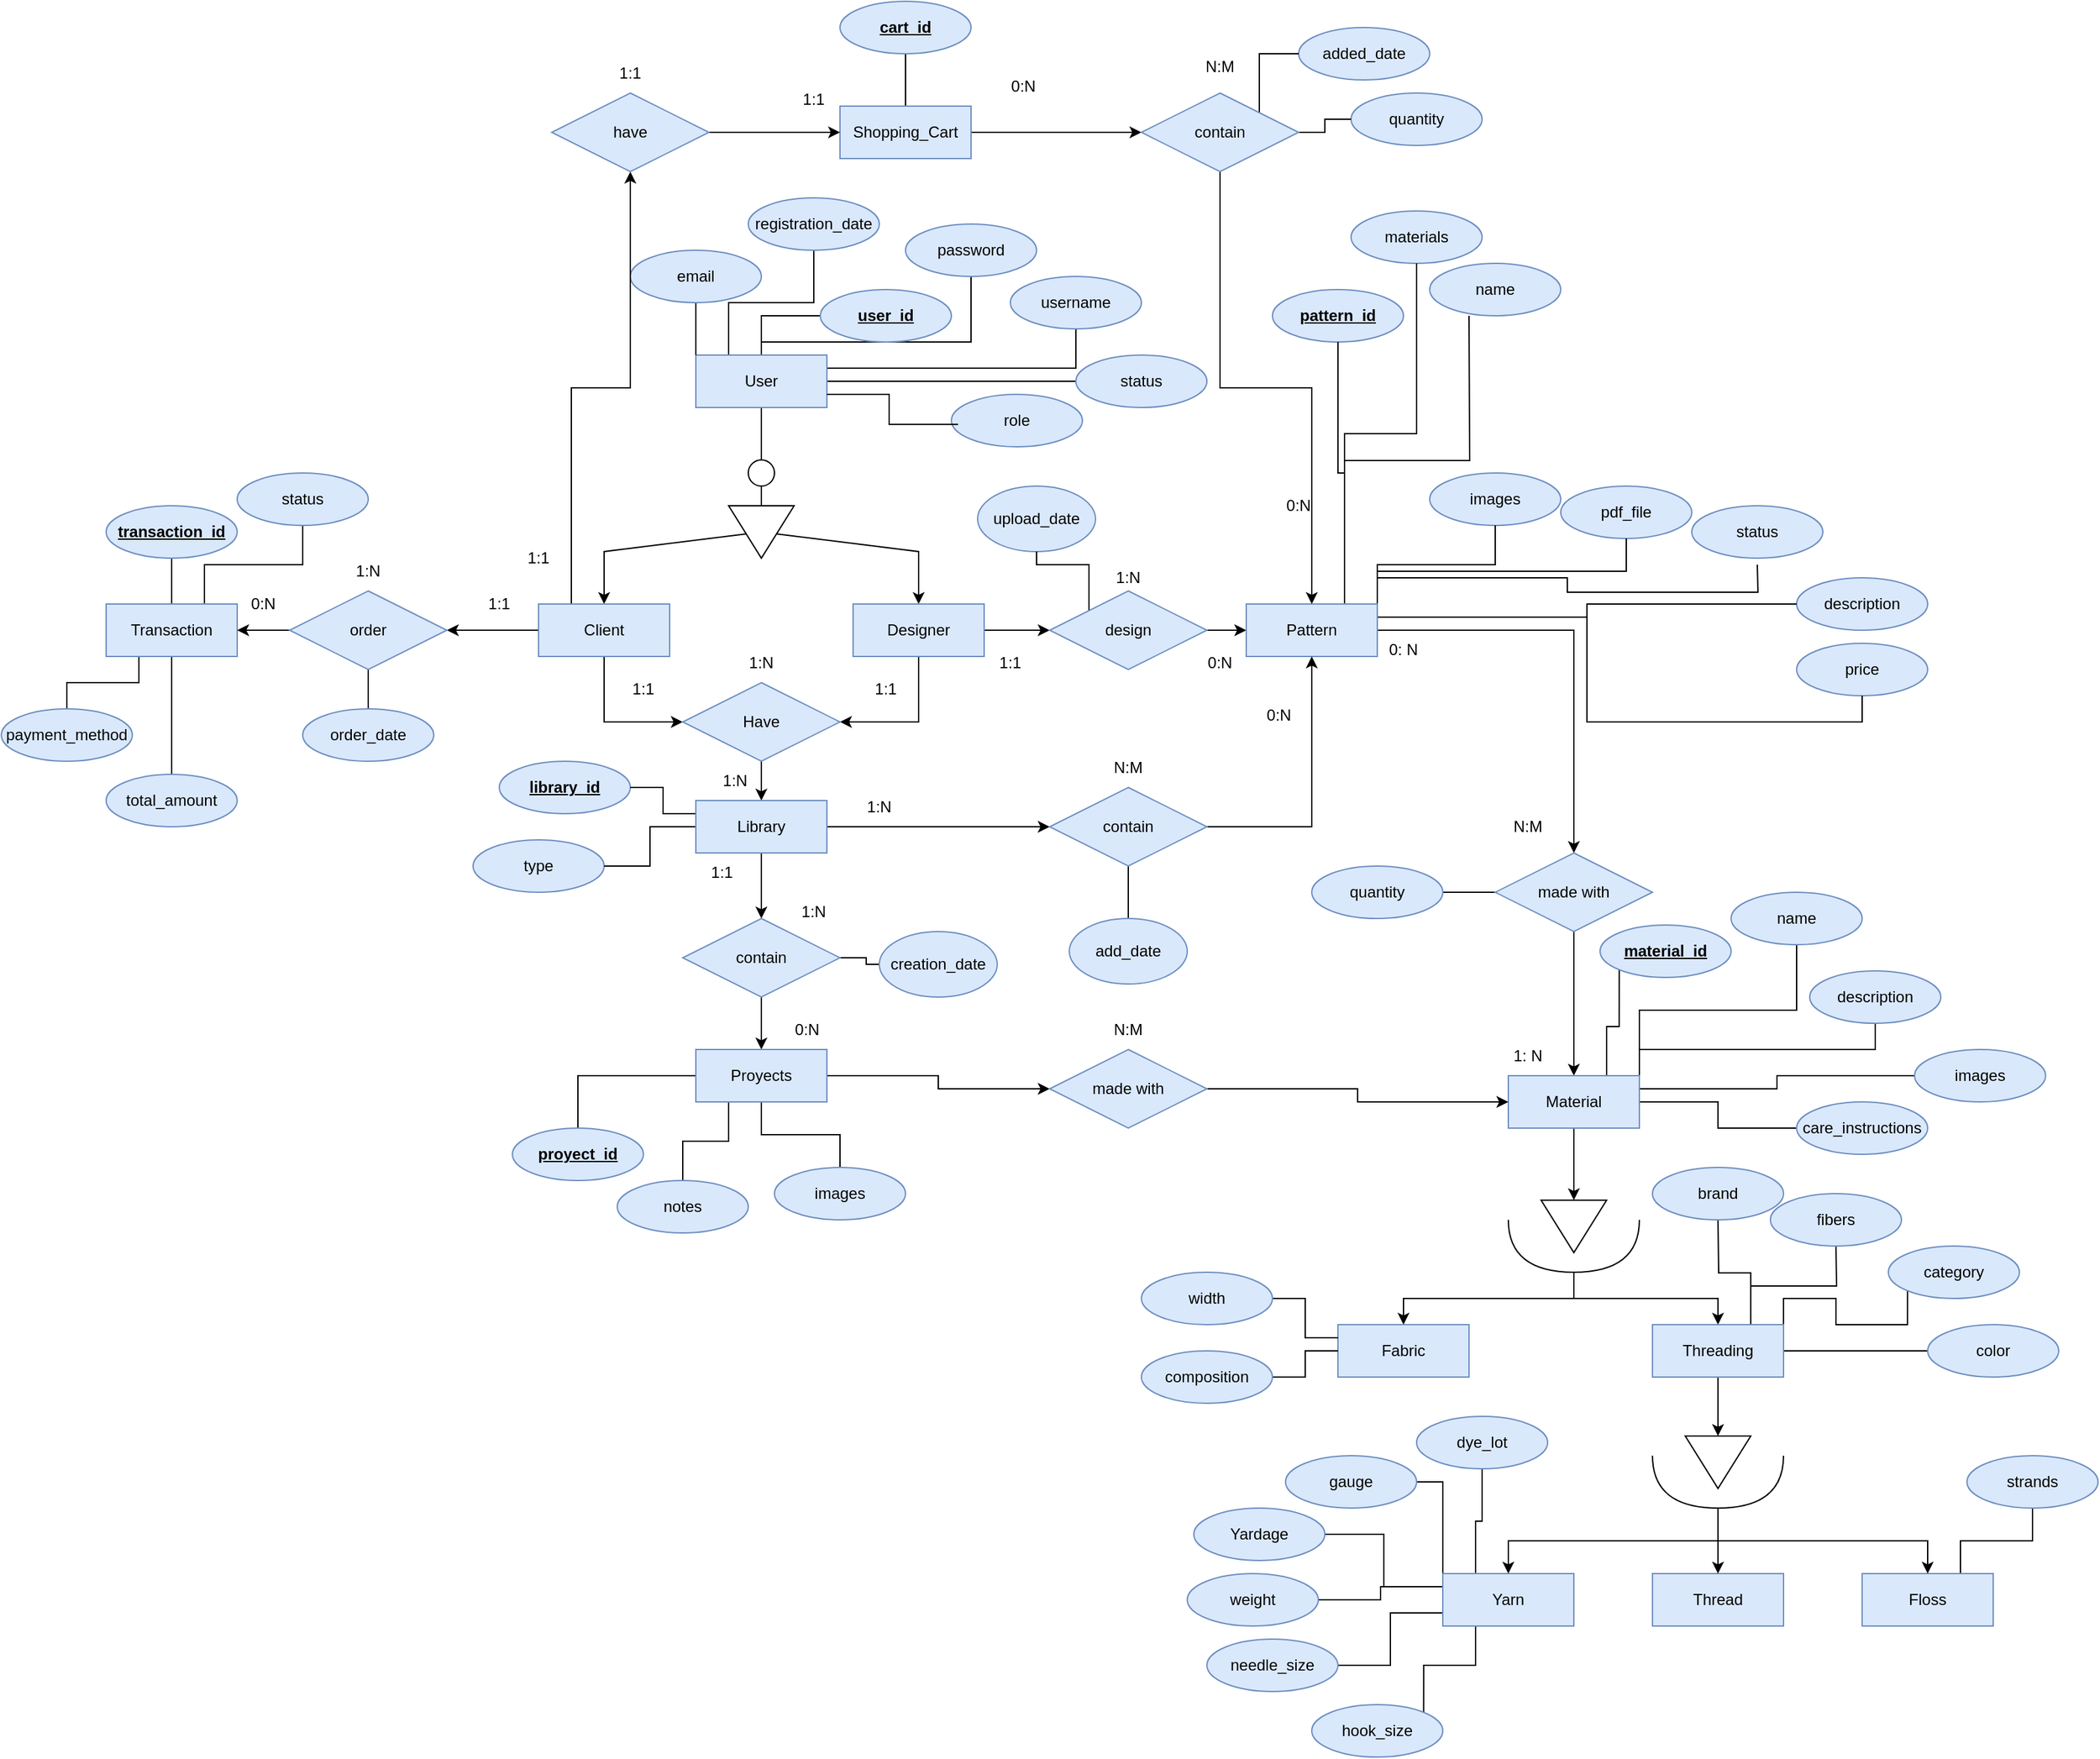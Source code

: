 <mxfile version="24.7.17">
  <diagram name="Page-1" id="HmlozY09UCpmN13KRDIS">
    <mxGraphModel dx="2208" dy="762" grid="1" gridSize="10" guides="1" tooltips="1" connect="1" arrows="1" fold="1" page="1" pageScale="1" pageWidth="850" pageHeight="1100" math="0" shadow="0">
      <root>
        <mxCell id="0" />
        <mxCell id="1" parent="0" />
        <mxCell id="2ZaDZYwQvwbcYQ4eUuJH-8" value="" style="edgeStyle=orthogonalEdgeStyle;rounded=0;orthogonalLoop=1;jettySize=auto;html=1;endArrow=none;endFill=0;exitX=0.5;exitY=1;exitDx=0;exitDy=0;" parent="1" source="2ZaDZYwQvwbcYQ4eUuJH-26" edge="1">
          <mxGeometry relative="1" as="geometry">
            <mxPoint x="280" y="380" as="sourcePoint" />
            <mxPoint x="280" y="425" as="targetPoint" />
          </mxGeometry>
        </mxCell>
        <mxCell id="2ZaDZYwQvwbcYQ4eUuJH-10" value="" style="edgeStyle=orthogonalEdgeStyle;rounded=0;orthogonalLoop=1;jettySize=auto;html=1;" parent="1" source="2ZaDZYwQvwbcYQ4eUuJH-4" edge="1">
          <mxGeometry relative="1" as="geometry">
            <mxPoint x="160" y="500" as="targetPoint" />
            <Array as="points">
              <mxPoint x="160" y="460" />
            </Array>
          </mxGeometry>
        </mxCell>
        <mxCell id="2ZaDZYwQvwbcYQ4eUuJH-11" value="" style="edgeStyle=orthogonalEdgeStyle;rounded=0;orthogonalLoop=1;jettySize=auto;html=1;" parent="1" source="2ZaDZYwQvwbcYQ4eUuJH-4" edge="1">
          <mxGeometry relative="1" as="geometry">
            <mxPoint x="400" y="500" as="targetPoint" />
            <Array as="points">
              <mxPoint x="400" y="460" />
            </Array>
          </mxGeometry>
        </mxCell>
        <mxCell id="2ZaDZYwQvwbcYQ4eUuJH-4" value="" style="triangle;whiteSpace=wrap;html=1;rotation=90;" parent="1" vertex="1">
          <mxGeometry x="260" y="420" width="40" height="50" as="geometry" />
        </mxCell>
        <mxCell id="2ZaDZYwQvwbcYQ4eUuJH-5" value="" style="ellipse;whiteSpace=wrap;html=1;aspect=fixed;" parent="1" vertex="1">
          <mxGeometry x="270" y="390" width="20" height="20" as="geometry" />
        </mxCell>
        <mxCell id="2ZaDZYwQvwbcYQ4eUuJH-21" value="upload_date" style="ellipse;whiteSpace=wrap;html=1;fillColor=#dae8fc;strokeColor=#6c8ebf;" parent="1" vertex="1">
          <mxGeometry x="445" y="410" width="90" height="50" as="geometry" />
        </mxCell>
        <mxCell id="2ZaDZYwQvwbcYQ4eUuJH-156" style="edgeStyle=orthogonalEdgeStyle;rounded=0;orthogonalLoop=1;jettySize=auto;html=1;exitX=0.25;exitY=0;exitDx=0;exitDy=0;entryX=0.5;entryY=1;entryDx=0;entryDy=0;endArrow=none;endFill=0;" parent="1" source="2ZaDZYwQvwbcYQ4eUuJH-26" target="2ZaDZYwQvwbcYQ4eUuJH-32" edge="1">
          <mxGeometry relative="1" as="geometry" />
        </mxCell>
        <mxCell id="2ZaDZYwQvwbcYQ4eUuJH-157" style="edgeStyle=orthogonalEdgeStyle;rounded=0;orthogonalLoop=1;jettySize=auto;html=1;exitX=0.5;exitY=0;exitDx=0;exitDy=0;entryX=0;entryY=0.5;entryDx=0;entryDy=0;endArrow=none;endFill=0;" parent="1" source="2ZaDZYwQvwbcYQ4eUuJH-26" target="2ZaDZYwQvwbcYQ4eUuJH-28" edge="1">
          <mxGeometry relative="1" as="geometry" />
        </mxCell>
        <mxCell id="2ZaDZYwQvwbcYQ4eUuJH-159" style="edgeStyle=orthogonalEdgeStyle;rounded=0;orthogonalLoop=1;jettySize=auto;html=1;exitX=0.5;exitY=0;exitDx=0;exitDy=0;endArrow=none;endFill=0;" parent="1" source="2ZaDZYwQvwbcYQ4eUuJH-26" target="2ZaDZYwQvwbcYQ4eUuJH-29" edge="1">
          <mxGeometry relative="1" as="geometry">
            <Array as="points">
              <mxPoint x="280" y="300" />
              <mxPoint x="440" y="300" />
            </Array>
          </mxGeometry>
        </mxCell>
        <mxCell id="2ZaDZYwQvwbcYQ4eUuJH-161" style="edgeStyle=orthogonalEdgeStyle;rounded=0;orthogonalLoop=1;jettySize=auto;html=1;exitX=1;exitY=0.25;exitDx=0;exitDy=0;endArrow=none;endFill=0;" parent="1" source="2ZaDZYwQvwbcYQ4eUuJH-26" target="2ZaDZYwQvwbcYQ4eUuJH-30" edge="1">
          <mxGeometry relative="1" as="geometry" />
        </mxCell>
        <mxCell id="2ZaDZYwQvwbcYQ4eUuJH-162" style="edgeStyle=orthogonalEdgeStyle;rounded=0;orthogonalLoop=1;jettySize=auto;html=1;exitX=1;exitY=0.5;exitDx=0;exitDy=0;entryX=0;entryY=0.5;entryDx=0;entryDy=0;endArrow=none;endFill=0;" parent="1" source="2ZaDZYwQvwbcYQ4eUuJH-26" target="2ZaDZYwQvwbcYQ4eUuJH-31" edge="1">
          <mxGeometry relative="1" as="geometry" />
        </mxCell>
        <mxCell id="2ZaDZYwQvwbcYQ4eUuJH-26" value="User" style="whiteSpace=wrap;html=1;align=center;fillColor=#dae8fc;strokeColor=#6c8ebf;" parent="1" vertex="1">
          <mxGeometry x="230" y="310" width="100" height="40" as="geometry" />
        </mxCell>
        <mxCell id="2ZaDZYwQvwbcYQ4eUuJH-155" style="edgeStyle=orthogonalEdgeStyle;rounded=0;orthogonalLoop=1;jettySize=auto;html=1;exitX=0.5;exitY=1;exitDx=0;exitDy=0;entryX=0;entryY=0;entryDx=0;entryDy=0;endArrow=none;endFill=0;" parent="1" source="2ZaDZYwQvwbcYQ4eUuJH-27" target="2ZaDZYwQvwbcYQ4eUuJH-26" edge="1">
          <mxGeometry relative="1" as="geometry" />
        </mxCell>
        <mxCell id="2ZaDZYwQvwbcYQ4eUuJH-27" value="&lt;div&gt;email&lt;/div&gt;" style="ellipse;whiteSpace=wrap;html=1;align=center;fillColor=#dae8fc;strokeColor=#6c8ebf;" parent="1" vertex="1">
          <mxGeometry x="180" y="230" width="100" height="40" as="geometry" />
        </mxCell>
        <mxCell id="2ZaDZYwQvwbcYQ4eUuJH-28" value="&lt;b&gt;&lt;u&gt;user_id&lt;/u&gt;&lt;/b&gt;" style="ellipse;whiteSpace=wrap;html=1;align=center;fillColor=#dae8fc;strokeColor=#6c8ebf;" parent="1" vertex="1">
          <mxGeometry x="325" y="260" width="100" height="40" as="geometry" />
        </mxCell>
        <mxCell id="2ZaDZYwQvwbcYQ4eUuJH-29" value="password" style="ellipse;whiteSpace=wrap;html=1;align=center;fillColor=#dae8fc;strokeColor=#6c8ebf;" parent="1" vertex="1">
          <mxGeometry x="390" y="210" width="100" height="40" as="geometry" />
        </mxCell>
        <mxCell id="2ZaDZYwQvwbcYQ4eUuJH-30" value="&lt;div&gt;username&lt;/div&gt;" style="ellipse;whiteSpace=wrap;html=1;align=center;fillColor=#dae8fc;strokeColor=#6c8ebf;" parent="1" vertex="1">
          <mxGeometry x="470" y="250" width="100" height="40" as="geometry" />
        </mxCell>
        <mxCell id="2ZaDZYwQvwbcYQ4eUuJH-31" value="&lt;div&gt;status&lt;/div&gt;" style="ellipse;whiteSpace=wrap;html=1;align=center;fillColor=#dae8fc;strokeColor=#6c8ebf;" parent="1" vertex="1">
          <mxGeometry x="520" y="310" width="100" height="40" as="geometry" />
        </mxCell>
        <mxCell id="2ZaDZYwQvwbcYQ4eUuJH-32" value="&lt;div&gt;registration_date&lt;/div&gt;" style="ellipse;whiteSpace=wrap;html=1;align=center;fillColor=#dae8fc;strokeColor=#6c8ebf;" parent="1" vertex="1">
          <mxGeometry x="270" y="190" width="100" height="40" as="geometry" />
        </mxCell>
        <mxCell id="2ZaDZYwQvwbcYQ4eUuJH-60" style="edgeStyle=orthogonalEdgeStyle;rounded=0;orthogonalLoop=1;jettySize=auto;html=1;entryX=0;entryY=0.5;entryDx=0;entryDy=0;" parent="1" source="2ZaDZYwQvwbcYQ4eUuJH-33" target="2ZaDZYwQvwbcYQ4eUuJH-51" edge="1">
          <mxGeometry relative="1" as="geometry">
            <Array as="points">
              <mxPoint x="160" y="590" />
            </Array>
          </mxGeometry>
        </mxCell>
        <mxCell id="2ZaDZYwQvwbcYQ4eUuJH-128" style="edgeStyle=orthogonalEdgeStyle;rounded=0;orthogonalLoop=1;jettySize=auto;html=1;exitX=0.25;exitY=0;exitDx=0;exitDy=0;entryX=0.5;entryY=1;entryDx=0;entryDy=0;" parent="1" source="2ZaDZYwQvwbcYQ4eUuJH-33" target="2ZaDZYwQvwbcYQ4eUuJH-124" edge="1">
          <mxGeometry relative="1" as="geometry" />
        </mxCell>
        <mxCell id="2ZaDZYwQvwbcYQ4eUuJH-168" style="edgeStyle=orthogonalEdgeStyle;rounded=0;orthogonalLoop=1;jettySize=auto;html=1;exitX=0;exitY=0.5;exitDx=0;exitDy=0;" parent="1" source="2ZaDZYwQvwbcYQ4eUuJH-33" target="2ZaDZYwQvwbcYQ4eUuJH-167" edge="1">
          <mxGeometry relative="1" as="geometry" />
        </mxCell>
        <mxCell id="2ZaDZYwQvwbcYQ4eUuJH-33" value="&lt;div&gt;Client&lt;/div&gt;" style="whiteSpace=wrap;html=1;align=center;fillColor=#dae8fc;strokeColor=#6c8ebf;" parent="1" vertex="1">
          <mxGeometry x="110" y="500" width="100" height="40" as="geometry" />
        </mxCell>
        <mxCell id="2ZaDZYwQvwbcYQ4eUuJH-61" style="edgeStyle=orthogonalEdgeStyle;rounded=0;orthogonalLoop=1;jettySize=auto;html=1;entryX=1;entryY=0.5;entryDx=0;entryDy=0;" parent="1" source="2ZaDZYwQvwbcYQ4eUuJH-34" target="2ZaDZYwQvwbcYQ4eUuJH-51" edge="1">
          <mxGeometry relative="1" as="geometry">
            <Array as="points">
              <mxPoint x="400" y="590" />
            </Array>
          </mxGeometry>
        </mxCell>
        <mxCell id="2ZaDZYwQvwbcYQ4eUuJH-62" style="edgeStyle=orthogonalEdgeStyle;rounded=0;orthogonalLoop=1;jettySize=auto;html=1;exitX=1;exitY=0.5;exitDx=0;exitDy=0;" parent="1" source="2ZaDZYwQvwbcYQ4eUuJH-34" target="2ZaDZYwQvwbcYQ4eUuJH-35" edge="1">
          <mxGeometry relative="1" as="geometry" />
        </mxCell>
        <mxCell id="2ZaDZYwQvwbcYQ4eUuJH-34" value="&lt;div&gt;Designer&lt;/div&gt;" style="whiteSpace=wrap;html=1;align=center;fillColor=#dae8fc;strokeColor=#6c8ebf;" parent="1" vertex="1">
          <mxGeometry x="350" y="500" width="100" height="40" as="geometry" />
        </mxCell>
        <mxCell id="2ZaDZYwQvwbcYQ4eUuJH-63" style="edgeStyle=orthogonalEdgeStyle;rounded=0;orthogonalLoop=1;jettySize=auto;html=1;exitX=1;exitY=0.5;exitDx=0;exitDy=0;" parent="1" source="2ZaDZYwQvwbcYQ4eUuJH-35" target="2ZaDZYwQvwbcYQ4eUuJH-55" edge="1">
          <mxGeometry relative="1" as="geometry" />
        </mxCell>
        <mxCell id="2ZaDZYwQvwbcYQ4eUuJH-164" style="edgeStyle=orthogonalEdgeStyle;rounded=0;orthogonalLoop=1;jettySize=auto;html=1;exitX=0;exitY=0;exitDx=0;exitDy=0;endArrow=none;endFill=0;" parent="1" source="2ZaDZYwQvwbcYQ4eUuJH-35" target="2ZaDZYwQvwbcYQ4eUuJH-21" edge="1">
          <mxGeometry relative="1" as="geometry" />
        </mxCell>
        <mxCell id="2ZaDZYwQvwbcYQ4eUuJH-35" value="design" style="shape=rhombus;perimeter=rhombusPerimeter;whiteSpace=wrap;html=1;align=center;fillColor=#dae8fc;strokeColor=#6c8ebf;" parent="1" vertex="1">
          <mxGeometry x="500" y="490" width="120" height="60" as="geometry" />
        </mxCell>
        <mxCell id="2ZaDZYwQvwbcYQ4eUuJH-37" value="&lt;u&gt;&lt;b&gt;pattern_id&lt;/b&gt;&lt;/u&gt;" style="ellipse;whiteSpace=wrap;html=1;align=center;fillColor=#dae8fc;strokeColor=#6c8ebf;" parent="1" vertex="1">
          <mxGeometry x="670" y="260" width="100" height="40" as="geometry" />
        </mxCell>
        <mxCell id="2ZaDZYwQvwbcYQ4eUuJH-39" style="edgeStyle=orthogonalEdgeStyle;rounded=0;orthogonalLoop=1;jettySize=auto;html=1;exitX=0.5;exitY=1;exitDx=0;exitDy=0;" parent="1" source="2ZaDZYwQvwbcYQ4eUuJH-37" target="2ZaDZYwQvwbcYQ4eUuJH-37" edge="1">
          <mxGeometry relative="1" as="geometry" />
        </mxCell>
        <mxCell id="2ZaDZYwQvwbcYQ4eUuJH-40" value="name" style="ellipse;whiteSpace=wrap;html=1;align=center;fillColor=#dae8fc;strokeColor=#6c8ebf;" parent="1" vertex="1">
          <mxGeometry x="790" y="240" width="100" height="40" as="geometry" />
        </mxCell>
        <mxCell id="2ZaDZYwQvwbcYQ4eUuJH-41" value="&lt;div&gt;description&lt;/div&gt;" style="ellipse;whiteSpace=wrap;html=1;align=center;fillColor=#dae8fc;strokeColor=#6c8ebf;" parent="1" vertex="1">
          <mxGeometry x="1070" y="480" width="100" height="40" as="geometry" />
        </mxCell>
        <mxCell id="2ZaDZYwQvwbcYQ4eUuJH-42" value="price" style="ellipse;whiteSpace=wrap;html=1;align=center;fillColor=#dae8fc;strokeColor=#6c8ebf;" parent="1" vertex="1">
          <mxGeometry x="1070" y="530" width="100" height="40" as="geometry" />
        </mxCell>
        <mxCell id="2ZaDZYwQvwbcYQ4eUuJH-43" value="materials" style="ellipse;whiteSpace=wrap;html=1;align=center;fillColor=#dae8fc;strokeColor=#6c8ebf;" parent="1" vertex="1">
          <mxGeometry x="730" y="200" width="100" height="40" as="geometry" />
        </mxCell>
        <mxCell id="2ZaDZYwQvwbcYQ4eUuJH-44" value="images" style="ellipse;whiteSpace=wrap;html=1;align=center;fillColor=#dae8fc;strokeColor=#6c8ebf;" parent="1" vertex="1">
          <mxGeometry x="790" y="400" width="100" height="40" as="geometry" />
        </mxCell>
        <mxCell id="2ZaDZYwQvwbcYQ4eUuJH-45" value="pdf_file" style="ellipse;whiteSpace=wrap;html=1;align=center;fillColor=#dae8fc;strokeColor=#6c8ebf;" parent="1" vertex="1">
          <mxGeometry x="890" y="410" width="100" height="40" as="geometry" />
        </mxCell>
        <mxCell id="2ZaDZYwQvwbcYQ4eUuJH-48" value="role" style="ellipse;whiteSpace=wrap;html=1;align=center;fillColor=#dae8fc;strokeColor=#6c8ebf;" parent="1" vertex="1">
          <mxGeometry x="425" y="340" width="100" height="40" as="geometry" />
        </mxCell>
        <mxCell id="2ZaDZYwQvwbcYQ4eUuJH-65" style="edgeStyle=orthogonalEdgeStyle;rounded=0;orthogonalLoop=1;jettySize=auto;html=1;exitX=0.5;exitY=1;exitDx=0;exitDy=0;" parent="1" source="2ZaDZYwQvwbcYQ4eUuJH-51" target="2ZaDZYwQvwbcYQ4eUuJH-56" edge="1">
          <mxGeometry relative="1" as="geometry" />
        </mxCell>
        <mxCell id="2ZaDZYwQvwbcYQ4eUuJH-51" value="&lt;div&gt;Have&lt;/div&gt;" style="shape=rhombus;perimeter=rhombusPerimeter;whiteSpace=wrap;html=1;align=center;fillColor=#dae8fc;strokeColor=#6c8ebf;" parent="1" vertex="1">
          <mxGeometry x="220" y="560" width="120" height="60" as="geometry" />
        </mxCell>
        <mxCell id="2ZaDZYwQvwbcYQ4eUuJH-52" value="&lt;u&gt;&lt;b&gt;library_id&lt;/b&gt;&lt;/u&gt;" style="ellipse;whiteSpace=wrap;html=1;align=center;fillColor=#dae8fc;strokeColor=#6c8ebf;" parent="1" vertex="1">
          <mxGeometry x="80" y="620" width="100" height="40" as="geometry" />
        </mxCell>
        <mxCell id="2ZaDZYwQvwbcYQ4eUuJH-53" value="&lt;div&gt;type&lt;/div&gt;" style="ellipse;whiteSpace=wrap;html=1;align=center;fillColor=#dae8fc;strokeColor=#6c8ebf;" parent="1" vertex="1">
          <mxGeometry x="60" y="680" width="100" height="40" as="geometry" />
        </mxCell>
        <mxCell id="2ZaDZYwQvwbcYQ4eUuJH-70" value="" style="edgeStyle=orthogonalEdgeStyle;rounded=0;orthogonalLoop=1;jettySize=auto;html=1;entryX=0.5;entryY=0;entryDx=0;entryDy=0;" parent="1" source="2ZaDZYwQvwbcYQ4eUuJH-55" target="2ZaDZYwQvwbcYQ4eUuJH-71" edge="1">
          <mxGeometry relative="1" as="geometry">
            <mxPoint x="840" y="520" as="targetPoint" />
            <Array as="points">
              <mxPoint x="900" y="520" />
            </Array>
          </mxGeometry>
        </mxCell>
        <mxCell id="2ZaDZYwQvwbcYQ4eUuJH-179" style="edgeStyle=orthogonalEdgeStyle;rounded=0;orthogonalLoop=1;jettySize=auto;html=1;exitX=0.75;exitY=0;exitDx=0;exitDy=0;entryX=0.5;entryY=1;entryDx=0;entryDy=0;endArrow=none;endFill=0;" parent="1" source="2ZaDZYwQvwbcYQ4eUuJH-55" target="2ZaDZYwQvwbcYQ4eUuJH-37" edge="1">
          <mxGeometry relative="1" as="geometry" />
        </mxCell>
        <mxCell id="2ZaDZYwQvwbcYQ4eUuJH-180" style="edgeStyle=orthogonalEdgeStyle;rounded=0;orthogonalLoop=1;jettySize=auto;html=1;exitX=0.75;exitY=0;exitDx=0;exitDy=0;entryX=0.5;entryY=1;entryDx=0;entryDy=0;endArrow=none;endFill=0;" parent="1" source="2ZaDZYwQvwbcYQ4eUuJH-55" target="2ZaDZYwQvwbcYQ4eUuJH-43" edge="1">
          <mxGeometry relative="1" as="geometry" />
        </mxCell>
        <mxCell id="2ZaDZYwQvwbcYQ4eUuJH-181" style="edgeStyle=orthogonalEdgeStyle;rounded=0;orthogonalLoop=1;jettySize=auto;html=1;exitX=1;exitY=0;exitDx=0;exitDy=0;endArrow=none;endFill=0;" parent="1" source="2ZaDZYwQvwbcYQ4eUuJH-55" target="2ZaDZYwQvwbcYQ4eUuJH-44" edge="1">
          <mxGeometry relative="1" as="geometry" />
        </mxCell>
        <mxCell id="2ZaDZYwQvwbcYQ4eUuJH-182" style="edgeStyle=orthogonalEdgeStyle;rounded=0;orthogonalLoop=1;jettySize=auto;html=1;exitX=1;exitY=0;exitDx=0;exitDy=0;entryX=0.5;entryY=1;entryDx=0;entryDy=0;endArrow=none;endFill=0;" parent="1" source="2ZaDZYwQvwbcYQ4eUuJH-55" target="2ZaDZYwQvwbcYQ4eUuJH-45" edge="1">
          <mxGeometry relative="1" as="geometry">
            <mxPoint x="930" y="450" as="targetPoint" />
          </mxGeometry>
        </mxCell>
        <mxCell id="2ZaDZYwQvwbcYQ4eUuJH-183" style="edgeStyle=orthogonalEdgeStyle;rounded=0;orthogonalLoop=1;jettySize=auto;html=1;exitX=1;exitY=0;exitDx=0;exitDy=0;endArrow=none;endFill=0;" parent="1" source="2ZaDZYwQvwbcYQ4eUuJH-55" edge="1">
          <mxGeometry relative="1" as="geometry">
            <mxPoint x="1040" y="470" as="targetPoint" />
          </mxGeometry>
        </mxCell>
        <mxCell id="2ZaDZYwQvwbcYQ4eUuJH-184" style="edgeStyle=orthogonalEdgeStyle;rounded=0;orthogonalLoop=1;jettySize=auto;html=1;exitX=0.75;exitY=0;exitDx=0;exitDy=0;endArrow=none;endFill=0;" parent="1" source="2ZaDZYwQvwbcYQ4eUuJH-55" edge="1">
          <mxGeometry relative="1" as="geometry">
            <mxPoint x="820" y="280" as="targetPoint" />
          </mxGeometry>
        </mxCell>
        <mxCell id="2ZaDZYwQvwbcYQ4eUuJH-185" style="edgeStyle=orthogonalEdgeStyle;rounded=0;orthogonalLoop=1;jettySize=auto;html=1;exitX=1;exitY=0.25;exitDx=0;exitDy=0;endArrow=none;endFill=0;" parent="1" source="2ZaDZYwQvwbcYQ4eUuJH-55" target="2ZaDZYwQvwbcYQ4eUuJH-41" edge="1">
          <mxGeometry relative="1" as="geometry" />
        </mxCell>
        <mxCell id="2ZaDZYwQvwbcYQ4eUuJH-186" style="edgeStyle=orthogonalEdgeStyle;rounded=0;orthogonalLoop=1;jettySize=auto;html=1;exitX=1;exitY=0.25;exitDx=0;exitDy=0;entryX=0.5;entryY=1;entryDx=0;entryDy=0;endArrow=none;endFill=0;" parent="1" source="2ZaDZYwQvwbcYQ4eUuJH-55" target="2ZaDZYwQvwbcYQ4eUuJH-42" edge="1">
          <mxGeometry relative="1" as="geometry" />
        </mxCell>
        <mxCell id="2ZaDZYwQvwbcYQ4eUuJH-55" value="Pattern" style="whiteSpace=wrap;html=1;align=center;fillColor=#dae8fc;strokeColor=#6c8ebf;" parent="1" vertex="1">
          <mxGeometry x="650" y="500" width="100" height="40" as="geometry" />
        </mxCell>
        <mxCell id="2ZaDZYwQvwbcYQ4eUuJH-66" style="edgeStyle=orthogonalEdgeStyle;rounded=0;orthogonalLoop=1;jettySize=auto;html=1;exitX=1;exitY=0.5;exitDx=0;exitDy=0;" parent="1" source="2ZaDZYwQvwbcYQ4eUuJH-56" target="2ZaDZYwQvwbcYQ4eUuJH-64" edge="1">
          <mxGeometry relative="1" as="geometry" />
        </mxCell>
        <mxCell id="2ZaDZYwQvwbcYQ4eUuJH-218" style="edgeStyle=orthogonalEdgeStyle;rounded=0;orthogonalLoop=1;jettySize=auto;html=1;exitX=0.5;exitY=1;exitDx=0;exitDy=0;entryX=0.5;entryY=0;entryDx=0;entryDy=0;" parent="1" source="2ZaDZYwQvwbcYQ4eUuJH-56" target="2ZaDZYwQvwbcYQ4eUuJH-142" edge="1">
          <mxGeometry relative="1" as="geometry" />
        </mxCell>
        <mxCell id="2ZaDZYwQvwbcYQ4eUuJH-221" style="edgeStyle=orthogonalEdgeStyle;rounded=0;orthogonalLoop=1;jettySize=auto;html=1;exitX=0;exitY=0.25;exitDx=0;exitDy=0;endArrow=none;endFill=0;" parent="1" source="2ZaDZYwQvwbcYQ4eUuJH-56" target="2ZaDZYwQvwbcYQ4eUuJH-52" edge="1">
          <mxGeometry relative="1" as="geometry" />
        </mxCell>
        <mxCell id="2ZaDZYwQvwbcYQ4eUuJH-222" style="edgeStyle=orthogonalEdgeStyle;rounded=0;orthogonalLoop=1;jettySize=auto;html=1;exitX=0;exitY=0.5;exitDx=0;exitDy=0;endArrow=none;endFill=0;" parent="1" source="2ZaDZYwQvwbcYQ4eUuJH-56" target="2ZaDZYwQvwbcYQ4eUuJH-53" edge="1">
          <mxGeometry relative="1" as="geometry" />
        </mxCell>
        <mxCell id="2ZaDZYwQvwbcYQ4eUuJH-56" value="Library" style="whiteSpace=wrap;html=1;align=center;fillColor=#dae8fc;strokeColor=#6c8ebf;" parent="1" vertex="1">
          <mxGeometry x="230" y="650" width="100" height="40" as="geometry" />
        </mxCell>
        <mxCell id="2ZaDZYwQvwbcYQ4eUuJH-67" style="edgeStyle=orthogonalEdgeStyle;rounded=0;orthogonalLoop=1;jettySize=auto;html=1;exitX=1;exitY=0.5;exitDx=0;exitDy=0;" parent="1" source="2ZaDZYwQvwbcYQ4eUuJH-64" target="2ZaDZYwQvwbcYQ4eUuJH-55" edge="1">
          <mxGeometry relative="1" as="geometry" />
        </mxCell>
        <mxCell id="2ZaDZYwQvwbcYQ4eUuJH-223" style="edgeStyle=orthogonalEdgeStyle;rounded=0;orthogonalLoop=1;jettySize=auto;html=1;exitX=0.5;exitY=1;exitDx=0;exitDy=0;endArrow=none;endFill=0;" parent="1" source="2ZaDZYwQvwbcYQ4eUuJH-64" target="2ZaDZYwQvwbcYQ4eUuJH-68" edge="1">
          <mxGeometry relative="1" as="geometry" />
        </mxCell>
        <mxCell id="2ZaDZYwQvwbcYQ4eUuJH-64" value="contain" style="shape=rhombus;perimeter=rhombusPerimeter;whiteSpace=wrap;html=1;align=center;fillColor=#dae8fc;strokeColor=#6c8ebf;" parent="1" vertex="1">
          <mxGeometry x="500" y="640" width="120" height="60" as="geometry" />
        </mxCell>
        <mxCell id="2ZaDZYwQvwbcYQ4eUuJH-68" value="add_date" style="ellipse;whiteSpace=wrap;html=1;fillColor=#dae8fc;strokeColor=#6c8ebf;" parent="1" vertex="1">
          <mxGeometry x="515" y="740" width="90" height="50" as="geometry" />
        </mxCell>
        <mxCell id="2ZaDZYwQvwbcYQ4eUuJH-178" style="edgeStyle=orthogonalEdgeStyle;rounded=0;orthogonalLoop=1;jettySize=auto;html=1;" parent="1" source="2ZaDZYwQvwbcYQ4eUuJH-71" target="2ZaDZYwQvwbcYQ4eUuJH-72" edge="1">
          <mxGeometry relative="1" as="geometry" />
        </mxCell>
        <mxCell id="2ZaDZYwQvwbcYQ4eUuJH-187" style="edgeStyle=orthogonalEdgeStyle;rounded=0;orthogonalLoop=1;jettySize=auto;html=1;exitX=0;exitY=0.5;exitDx=0;exitDy=0;endArrow=none;endFill=0;" parent="1" source="2ZaDZYwQvwbcYQ4eUuJH-71" target="2ZaDZYwQvwbcYQ4eUuJH-74" edge="1">
          <mxGeometry relative="1" as="geometry" />
        </mxCell>
        <mxCell id="2ZaDZYwQvwbcYQ4eUuJH-71" value="made with" style="shape=rhombus;perimeter=rhombusPerimeter;whiteSpace=wrap;html=1;align=center;fillColor=#dae8fc;strokeColor=#6c8ebf;" parent="1" vertex="1">
          <mxGeometry x="840" y="690" width="120" height="60" as="geometry" />
        </mxCell>
        <mxCell id="2ZaDZYwQvwbcYQ4eUuJH-188" style="edgeStyle=orthogonalEdgeStyle;rounded=0;orthogonalLoop=1;jettySize=auto;html=1;exitX=0.5;exitY=1;exitDx=0;exitDy=0;entryX=0;entryY=0.5;entryDx=0;entryDy=0;" parent="1" source="2ZaDZYwQvwbcYQ4eUuJH-72" target="2ZaDZYwQvwbcYQ4eUuJH-83" edge="1">
          <mxGeometry relative="1" as="geometry" />
        </mxCell>
        <mxCell id="2ZaDZYwQvwbcYQ4eUuJH-189" style="edgeStyle=orthogonalEdgeStyle;rounded=0;orthogonalLoop=1;jettySize=auto;html=1;exitX=0.75;exitY=0;exitDx=0;exitDy=0;entryX=0;entryY=1;entryDx=0;entryDy=0;endArrow=none;endFill=0;" parent="1" source="2ZaDZYwQvwbcYQ4eUuJH-72" target="2ZaDZYwQvwbcYQ4eUuJH-76" edge="1">
          <mxGeometry relative="1" as="geometry" />
        </mxCell>
        <mxCell id="2ZaDZYwQvwbcYQ4eUuJH-192" style="edgeStyle=orthogonalEdgeStyle;rounded=0;orthogonalLoop=1;jettySize=auto;html=1;exitX=1;exitY=0;exitDx=0;exitDy=0;entryX=0.5;entryY=1;entryDx=0;entryDy=0;endArrow=none;endFill=0;" parent="1" source="2ZaDZYwQvwbcYQ4eUuJH-72" target="2ZaDZYwQvwbcYQ4eUuJH-77" edge="1">
          <mxGeometry relative="1" as="geometry" />
        </mxCell>
        <mxCell id="2ZaDZYwQvwbcYQ4eUuJH-193" style="edgeStyle=orthogonalEdgeStyle;rounded=0;orthogonalLoop=1;jettySize=auto;html=1;exitX=1;exitY=0.25;exitDx=0;exitDy=0;endArrow=none;endFill=0;" parent="1" source="2ZaDZYwQvwbcYQ4eUuJH-72" target="2ZaDZYwQvwbcYQ4eUuJH-79" edge="1">
          <mxGeometry relative="1" as="geometry">
            <Array as="points">
              <mxPoint x="950" y="840" />
              <mxPoint x="1130" y="840" />
            </Array>
          </mxGeometry>
        </mxCell>
        <mxCell id="2ZaDZYwQvwbcYQ4eUuJH-194" style="edgeStyle=orthogonalEdgeStyle;rounded=0;orthogonalLoop=1;jettySize=auto;html=1;exitX=1;exitY=0.25;exitDx=0;exitDy=0;endArrow=none;endFill=0;" parent="1" source="2ZaDZYwQvwbcYQ4eUuJH-72" target="2ZaDZYwQvwbcYQ4eUuJH-150" edge="1">
          <mxGeometry relative="1" as="geometry" />
        </mxCell>
        <mxCell id="2ZaDZYwQvwbcYQ4eUuJH-195" style="edgeStyle=orthogonalEdgeStyle;rounded=0;orthogonalLoop=1;jettySize=auto;html=1;exitX=1;exitY=0.5;exitDx=0;exitDy=0;entryX=0;entryY=0.5;entryDx=0;entryDy=0;endArrow=none;endFill=0;" parent="1" source="2ZaDZYwQvwbcYQ4eUuJH-72" target="2ZaDZYwQvwbcYQ4eUuJH-90" edge="1">
          <mxGeometry relative="1" as="geometry" />
        </mxCell>
        <mxCell id="2ZaDZYwQvwbcYQ4eUuJH-72" value="Material" style="whiteSpace=wrap;html=1;align=center;fillColor=#dae8fc;strokeColor=#6c8ebf;" parent="1" vertex="1">
          <mxGeometry x="850" y="860" width="100" height="40" as="geometry" />
        </mxCell>
        <mxCell id="2ZaDZYwQvwbcYQ4eUuJH-73" value="status" style="ellipse;whiteSpace=wrap;html=1;align=center;fillColor=#dae8fc;strokeColor=#6c8ebf;" parent="1" vertex="1">
          <mxGeometry x="990" y="425" width="100" height="40" as="geometry" />
        </mxCell>
        <mxCell id="2ZaDZYwQvwbcYQ4eUuJH-74" value="quantity" style="ellipse;whiteSpace=wrap;html=1;align=center;fillColor=#dae8fc;strokeColor=#6c8ebf;" parent="1" vertex="1">
          <mxGeometry x="700" y="700" width="100" height="40" as="geometry" />
        </mxCell>
        <mxCell id="2ZaDZYwQvwbcYQ4eUuJH-76" value="&lt;div&gt;&lt;u&gt;&lt;b&gt;material_id&lt;/b&gt;&lt;/u&gt;&lt;/div&gt;" style="ellipse;whiteSpace=wrap;html=1;align=center;fillColor=#dae8fc;strokeColor=#6c8ebf;" parent="1" vertex="1">
          <mxGeometry x="920" y="745" width="100" height="40" as="geometry" />
        </mxCell>
        <mxCell id="2ZaDZYwQvwbcYQ4eUuJH-77" value="name" style="ellipse;whiteSpace=wrap;html=1;align=center;fillColor=#dae8fc;strokeColor=#6c8ebf;" parent="1" vertex="1">
          <mxGeometry x="1020" y="720" width="100" height="40" as="geometry" />
        </mxCell>
        <mxCell id="2ZaDZYwQvwbcYQ4eUuJH-79" value="description" style="ellipse;whiteSpace=wrap;html=1;align=center;fillColor=#dae8fc;strokeColor=#6c8ebf;" parent="1" vertex="1">
          <mxGeometry x="1080" y="780" width="100" height="40" as="geometry" />
        </mxCell>
        <mxCell id="2ZaDZYwQvwbcYQ4eUuJH-83" value="" style="triangle;whiteSpace=wrap;html=1;rotation=90;" parent="1" vertex="1">
          <mxGeometry x="880" y="950" width="40" height="50" as="geometry" />
        </mxCell>
        <mxCell id="2ZaDZYwQvwbcYQ4eUuJH-198" style="edgeStyle=orthogonalEdgeStyle;rounded=0;orthogonalLoop=1;jettySize=auto;html=1;exitX=1;exitY=0.5;exitDx=0;exitDy=0;exitPerimeter=0;entryX=0.5;entryY=0;entryDx=0;entryDy=0;" parent="1" source="2ZaDZYwQvwbcYQ4eUuJH-85" target="2ZaDZYwQvwbcYQ4eUuJH-87" edge="1">
          <mxGeometry relative="1" as="geometry" />
        </mxCell>
        <mxCell id="2ZaDZYwQvwbcYQ4eUuJH-199" style="edgeStyle=orthogonalEdgeStyle;rounded=0;orthogonalLoop=1;jettySize=auto;html=1;exitX=1;exitY=0.5;exitDx=0;exitDy=0;exitPerimeter=0;entryX=0.5;entryY=0;entryDx=0;entryDy=0;" parent="1" source="2ZaDZYwQvwbcYQ4eUuJH-85" target="2ZaDZYwQvwbcYQ4eUuJH-97" edge="1">
          <mxGeometry relative="1" as="geometry" />
        </mxCell>
        <mxCell id="2ZaDZYwQvwbcYQ4eUuJH-85" value="" style="shape=requiredInterface;html=1;verticalLabelPosition=bottom;sketch=0;rotation=90;" parent="1" vertex="1">
          <mxGeometry x="880" y="940" width="40" height="100" as="geometry" />
        </mxCell>
        <mxCell id="2ZaDZYwQvwbcYQ4eUuJH-87" value="Fabric" style="whiteSpace=wrap;html=1;align=center;fillColor=#dae8fc;strokeColor=#6c8ebf;" parent="1" vertex="1">
          <mxGeometry x="720" y="1050" width="100" height="40" as="geometry" />
        </mxCell>
        <mxCell id="2ZaDZYwQvwbcYQ4eUuJH-212" style="edgeStyle=orthogonalEdgeStyle;rounded=0;orthogonalLoop=1;jettySize=auto;html=1;exitX=0.25;exitY=0;exitDx=0;exitDy=0;entryX=0.5;entryY=1;entryDx=0;entryDy=0;endArrow=none;endFill=0;" parent="1" source="2ZaDZYwQvwbcYQ4eUuJH-88" target="2ZaDZYwQvwbcYQ4eUuJH-106" edge="1">
          <mxGeometry relative="1" as="geometry" />
        </mxCell>
        <mxCell id="2ZaDZYwQvwbcYQ4eUuJH-213" style="edgeStyle=orthogonalEdgeStyle;rounded=0;orthogonalLoop=1;jettySize=auto;html=1;exitX=0;exitY=0;exitDx=0;exitDy=0;entryX=1;entryY=0.5;entryDx=0;entryDy=0;endArrow=none;endFill=0;" parent="1" source="2ZaDZYwQvwbcYQ4eUuJH-88" target="2ZaDZYwQvwbcYQ4eUuJH-99" edge="1">
          <mxGeometry relative="1" as="geometry" />
        </mxCell>
        <mxCell id="2ZaDZYwQvwbcYQ4eUuJH-214" style="edgeStyle=orthogonalEdgeStyle;rounded=0;orthogonalLoop=1;jettySize=auto;html=1;exitX=0;exitY=0.25;exitDx=0;exitDy=0;entryX=1;entryY=0.5;entryDx=0;entryDy=0;endArrow=none;endFill=0;" parent="1" source="2ZaDZYwQvwbcYQ4eUuJH-88" target="2ZaDZYwQvwbcYQ4eUuJH-101" edge="1">
          <mxGeometry relative="1" as="geometry" />
        </mxCell>
        <mxCell id="2ZaDZYwQvwbcYQ4eUuJH-215" style="edgeStyle=orthogonalEdgeStyle;rounded=0;orthogonalLoop=1;jettySize=auto;html=1;exitX=0;exitY=0.25;exitDx=0;exitDy=0;entryX=1;entryY=0.5;entryDx=0;entryDy=0;endSize=7;endArrow=none;endFill=0;" parent="1" source="2ZaDZYwQvwbcYQ4eUuJH-88" target="2ZaDZYwQvwbcYQ4eUuJH-93" edge="1">
          <mxGeometry relative="1" as="geometry" />
        </mxCell>
        <mxCell id="2ZaDZYwQvwbcYQ4eUuJH-216" style="edgeStyle=orthogonalEdgeStyle;rounded=0;orthogonalLoop=1;jettySize=auto;html=1;exitX=0;exitY=0.75;exitDx=0;exitDy=0;entryX=1;entryY=0.5;entryDx=0;entryDy=0;endArrow=none;endFill=0;" parent="1" source="2ZaDZYwQvwbcYQ4eUuJH-88" target="2ZaDZYwQvwbcYQ4eUuJH-102" edge="1">
          <mxGeometry relative="1" as="geometry" />
        </mxCell>
        <mxCell id="2ZaDZYwQvwbcYQ4eUuJH-217" style="edgeStyle=orthogonalEdgeStyle;rounded=0;orthogonalLoop=1;jettySize=auto;html=1;exitX=0.25;exitY=1;exitDx=0;exitDy=0;entryX=1;entryY=0;entryDx=0;entryDy=0;endArrow=none;endFill=0;" parent="1" source="2ZaDZYwQvwbcYQ4eUuJH-88" target="2ZaDZYwQvwbcYQ4eUuJH-103" edge="1">
          <mxGeometry relative="1" as="geometry" />
        </mxCell>
        <mxCell id="2ZaDZYwQvwbcYQ4eUuJH-88" value="Yarn" style="whiteSpace=wrap;html=1;align=center;fillColor=#dae8fc;strokeColor=#6c8ebf;" parent="1" vertex="1">
          <mxGeometry x="800" y="1240" width="100" height="40" as="geometry" />
        </mxCell>
        <mxCell id="2ZaDZYwQvwbcYQ4eUuJH-89" value="Thread" style="whiteSpace=wrap;html=1;align=center;fillColor=#dae8fc;strokeColor=#6c8ebf;" parent="1" vertex="1">
          <mxGeometry x="960" y="1240" width="100" height="40" as="geometry" />
        </mxCell>
        <mxCell id="2ZaDZYwQvwbcYQ4eUuJH-90" value="care_instructions" style="ellipse;whiteSpace=wrap;html=1;align=center;fillColor=#dae8fc;strokeColor=#6c8ebf;" parent="1" vertex="1">
          <mxGeometry x="1070" y="880" width="100" height="40" as="geometry" />
        </mxCell>
        <mxCell id="2ZaDZYwQvwbcYQ4eUuJH-200" style="edgeStyle=orthogonalEdgeStyle;rounded=0;orthogonalLoop=1;jettySize=auto;html=1;exitX=1;exitY=0.5;exitDx=0;exitDy=0;entryX=0;entryY=0.25;entryDx=0;entryDy=0;endArrow=none;endFill=0;" parent="1" source="2ZaDZYwQvwbcYQ4eUuJH-91" target="2ZaDZYwQvwbcYQ4eUuJH-87" edge="1">
          <mxGeometry relative="1" as="geometry" />
        </mxCell>
        <mxCell id="2ZaDZYwQvwbcYQ4eUuJH-91" value="width" style="ellipse;whiteSpace=wrap;html=1;align=center;fillColor=#dae8fc;strokeColor=#6c8ebf;" parent="1" vertex="1">
          <mxGeometry x="570" y="1010" width="100" height="40" as="geometry" />
        </mxCell>
        <mxCell id="2ZaDZYwQvwbcYQ4eUuJH-211" style="edgeStyle=orthogonalEdgeStyle;rounded=0;orthogonalLoop=1;jettySize=auto;html=1;exitX=0.75;exitY=0;exitDx=0;exitDy=0;entryX=0.5;entryY=1;entryDx=0;entryDy=0;endArrow=none;endFill=0;" parent="1" source="2ZaDZYwQvwbcYQ4eUuJH-92" target="2ZaDZYwQvwbcYQ4eUuJH-107" edge="1">
          <mxGeometry relative="1" as="geometry" />
        </mxCell>
        <mxCell id="2ZaDZYwQvwbcYQ4eUuJH-92" value="Floss" style="whiteSpace=wrap;html=1;align=center;fillColor=#dae8fc;strokeColor=#6c8ebf;" parent="1" vertex="1">
          <mxGeometry x="1120" y="1240" width="100" height="40" as="geometry" />
        </mxCell>
        <mxCell id="2ZaDZYwQvwbcYQ4eUuJH-93" value="weight" style="ellipse;whiteSpace=wrap;html=1;align=center;fillColor=#dae8fc;strokeColor=#6c8ebf;" parent="1" vertex="1">
          <mxGeometry x="605" y="1240" width="100" height="40" as="geometry" />
        </mxCell>
        <mxCell id="2ZaDZYwQvwbcYQ4eUuJH-201" style="edgeStyle=orthogonalEdgeStyle;rounded=0;orthogonalLoop=1;jettySize=auto;html=1;exitX=1;exitY=0.5;exitDx=0;exitDy=0;endArrow=none;endFill=0;" parent="1" source="2ZaDZYwQvwbcYQ4eUuJH-94" target="2ZaDZYwQvwbcYQ4eUuJH-87" edge="1">
          <mxGeometry relative="1" as="geometry" />
        </mxCell>
        <mxCell id="2ZaDZYwQvwbcYQ4eUuJH-94" value="composition" style="ellipse;whiteSpace=wrap;html=1;align=center;fillColor=#dae8fc;strokeColor=#6c8ebf;" parent="1" vertex="1">
          <mxGeometry x="570" y="1070" width="100" height="40" as="geometry" />
        </mxCell>
        <mxCell id="2ZaDZYwQvwbcYQ4eUuJH-202" style="edgeStyle=orthogonalEdgeStyle;rounded=0;orthogonalLoop=1;jettySize=auto;html=1;exitX=0.75;exitY=0;exitDx=0;exitDy=0;endArrow=none;endFill=0;" parent="1" source="2ZaDZYwQvwbcYQ4eUuJH-97" edge="1">
          <mxGeometry relative="1" as="geometry">
            <mxPoint x="1010" y="970" as="targetPoint" />
          </mxGeometry>
        </mxCell>
        <mxCell id="2ZaDZYwQvwbcYQ4eUuJH-203" style="edgeStyle=orthogonalEdgeStyle;rounded=0;orthogonalLoop=1;jettySize=auto;html=1;exitX=0.75;exitY=0;exitDx=0;exitDy=0;endArrow=none;endFill=0;" parent="1" source="2ZaDZYwQvwbcYQ4eUuJH-97" edge="1">
          <mxGeometry relative="1" as="geometry">
            <mxPoint x="1100" y="990" as="targetPoint" />
          </mxGeometry>
        </mxCell>
        <mxCell id="2ZaDZYwQvwbcYQ4eUuJH-204" style="edgeStyle=orthogonalEdgeStyle;rounded=0;orthogonalLoop=1;jettySize=auto;html=1;exitX=1;exitY=0;exitDx=0;exitDy=0;entryX=0;entryY=1;entryDx=0;entryDy=0;endArrow=none;endFill=0;" parent="1" source="2ZaDZYwQvwbcYQ4eUuJH-97" target="2ZaDZYwQvwbcYQ4eUuJH-98" edge="1">
          <mxGeometry relative="1" as="geometry" />
        </mxCell>
        <mxCell id="2ZaDZYwQvwbcYQ4eUuJH-205" style="edgeStyle=orthogonalEdgeStyle;rounded=0;orthogonalLoop=1;jettySize=auto;html=1;exitX=1;exitY=0.5;exitDx=0;exitDy=0;endArrow=none;endFill=0;" parent="1" source="2ZaDZYwQvwbcYQ4eUuJH-97" target="2ZaDZYwQvwbcYQ4eUuJH-100" edge="1">
          <mxGeometry relative="1" as="geometry" />
        </mxCell>
        <mxCell id="2ZaDZYwQvwbcYQ4eUuJH-206" style="edgeStyle=orthogonalEdgeStyle;rounded=0;orthogonalLoop=1;jettySize=auto;html=1;exitX=0.5;exitY=1;exitDx=0;exitDy=0;" parent="1" source="2ZaDZYwQvwbcYQ4eUuJH-97" target="2ZaDZYwQvwbcYQ4eUuJH-196" edge="1">
          <mxGeometry relative="1" as="geometry" />
        </mxCell>
        <mxCell id="2ZaDZYwQvwbcYQ4eUuJH-97" value="Threading" style="whiteSpace=wrap;html=1;align=center;fillColor=#dae8fc;strokeColor=#6c8ebf;" parent="1" vertex="1">
          <mxGeometry x="960" y="1050" width="100" height="40" as="geometry" />
        </mxCell>
        <mxCell id="2ZaDZYwQvwbcYQ4eUuJH-98" value="category" style="ellipse;whiteSpace=wrap;html=1;align=center;fillColor=#dae8fc;strokeColor=#6c8ebf;" parent="1" vertex="1">
          <mxGeometry x="1140" y="990" width="100" height="40" as="geometry" />
        </mxCell>
        <mxCell id="2ZaDZYwQvwbcYQ4eUuJH-99" value="gauge" style="ellipse;whiteSpace=wrap;html=1;align=center;fillColor=#dae8fc;strokeColor=#6c8ebf;" parent="1" vertex="1">
          <mxGeometry x="680" y="1150" width="100" height="40" as="geometry" />
        </mxCell>
        <mxCell id="2ZaDZYwQvwbcYQ4eUuJH-100" value="color" style="ellipse;whiteSpace=wrap;html=1;align=center;fillColor=#dae8fc;strokeColor=#6c8ebf;" parent="1" vertex="1">
          <mxGeometry x="1170" y="1050" width="100" height="40" as="geometry" />
        </mxCell>
        <mxCell id="2ZaDZYwQvwbcYQ4eUuJH-101" value="Yardage" style="ellipse;whiteSpace=wrap;html=1;align=center;fillColor=#dae8fc;strokeColor=#6c8ebf;" parent="1" vertex="1">
          <mxGeometry x="610" y="1190" width="100" height="40" as="geometry" />
        </mxCell>
        <mxCell id="2ZaDZYwQvwbcYQ4eUuJH-102" value="needle_size" style="ellipse;whiteSpace=wrap;html=1;align=center;fillColor=#dae8fc;strokeColor=#6c8ebf;" parent="1" vertex="1">
          <mxGeometry x="620" y="1290" width="100" height="40" as="geometry" />
        </mxCell>
        <mxCell id="2ZaDZYwQvwbcYQ4eUuJH-103" value="hook_size" style="ellipse;whiteSpace=wrap;html=1;align=center;fillColor=#dae8fc;strokeColor=#6c8ebf;" parent="1" vertex="1">
          <mxGeometry x="700" y="1340" width="100" height="40" as="geometry" />
        </mxCell>
        <mxCell id="2ZaDZYwQvwbcYQ4eUuJH-105" value="brand" style="ellipse;whiteSpace=wrap;html=1;align=center;fillColor=#dae8fc;strokeColor=#6c8ebf;" parent="1" vertex="1">
          <mxGeometry x="960" y="930" width="100" height="40" as="geometry" />
        </mxCell>
        <mxCell id="2ZaDZYwQvwbcYQ4eUuJH-106" value="dye_lot" style="ellipse;whiteSpace=wrap;html=1;align=center;fillColor=#dae8fc;strokeColor=#6c8ebf;" parent="1" vertex="1">
          <mxGeometry x="780" y="1120" width="100" height="40" as="geometry" />
        </mxCell>
        <mxCell id="2ZaDZYwQvwbcYQ4eUuJH-107" value="strands" style="ellipse;whiteSpace=wrap;html=1;align=center;fillColor=#dae8fc;strokeColor=#6c8ebf;" parent="1" vertex="1">
          <mxGeometry x="1200" y="1150" width="100" height="40" as="geometry" />
        </mxCell>
        <mxCell id="2ZaDZYwQvwbcYQ4eUuJH-108" value="fibers" style="ellipse;whiteSpace=wrap;html=1;align=center;fillColor=#dae8fc;strokeColor=#6c8ebf;" parent="1" vertex="1">
          <mxGeometry x="1050" y="950" width="100" height="40" as="geometry" />
        </mxCell>
        <mxCell id="2ZaDZYwQvwbcYQ4eUuJH-109" value="1:N" style="text;html=1;align=center;verticalAlign=middle;whiteSpace=wrap;rounded=0;" parent="1" vertex="1">
          <mxGeometry x="530" y="465" width="60" height="30" as="geometry" />
        </mxCell>
        <mxCell id="2ZaDZYwQvwbcYQ4eUuJH-110" value="N:M" style="text;html=1;align=center;verticalAlign=middle;whiteSpace=wrap;rounded=0;" parent="1" vertex="1">
          <mxGeometry x="835" y="655" width="60" height="30" as="geometry" />
        </mxCell>
        <mxCell id="2ZaDZYwQvwbcYQ4eUuJH-111" value="1:N" style="text;html=1;align=center;verticalAlign=middle;whiteSpace=wrap;rounded=0;" parent="1" vertex="1">
          <mxGeometry x="250" y="530" width="60" height="30" as="geometry" />
        </mxCell>
        <mxCell id="2ZaDZYwQvwbcYQ4eUuJH-112" value="N:M" style="text;html=1;align=center;verticalAlign=middle;whiteSpace=wrap;rounded=0;" parent="1" vertex="1">
          <mxGeometry x="530" y="610" width="60" height="30" as="geometry" />
        </mxCell>
        <mxCell id="2ZaDZYwQvwbcYQ4eUuJH-118" value="quantity" style="ellipse;whiteSpace=wrap;html=1;align=center;fillColor=#dae8fc;strokeColor=#6c8ebf;" parent="1" vertex="1">
          <mxGeometry x="730" y="110" width="100" height="40" as="geometry" />
        </mxCell>
        <mxCell id="2ZaDZYwQvwbcYQ4eUuJH-121" value="added_date" style="ellipse;whiteSpace=wrap;html=1;align=center;fillColor=#dae8fc;strokeColor=#6c8ebf;" parent="1" vertex="1">
          <mxGeometry x="690" y="60" width="100" height="40" as="geometry" />
        </mxCell>
        <mxCell id="2ZaDZYwQvwbcYQ4eUuJH-122" value="1:1" style="text;html=1;align=center;verticalAlign=middle;whiteSpace=wrap;rounded=0;" parent="1" vertex="1">
          <mxGeometry x="150" y="80" width="60" height="30" as="geometry" />
        </mxCell>
        <mxCell id="2ZaDZYwQvwbcYQ4eUuJH-130" style="edgeStyle=orthogonalEdgeStyle;rounded=0;orthogonalLoop=1;jettySize=auto;html=1;exitX=1;exitY=0.5;exitDx=0;exitDy=0;entryX=0;entryY=0.5;entryDx=0;entryDy=0;" parent="1" source="2ZaDZYwQvwbcYQ4eUuJH-123" target="2ZaDZYwQvwbcYQ4eUuJH-127" edge="1">
          <mxGeometry relative="1" as="geometry" />
        </mxCell>
        <mxCell id="2ZaDZYwQvwbcYQ4eUuJH-175" style="edgeStyle=orthogonalEdgeStyle;rounded=0;orthogonalLoop=1;jettySize=auto;html=1;exitX=0.5;exitY=0;exitDx=0;exitDy=0;endArrow=none;endFill=0;" parent="1" source="2ZaDZYwQvwbcYQ4eUuJH-123" target="2ZaDZYwQvwbcYQ4eUuJH-135" edge="1">
          <mxGeometry relative="1" as="geometry" />
        </mxCell>
        <mxCell id="2ZaDZYwQvwbcYQ4eUuJH-123" value="Shopping_Cart" style="whiteSpace=wrap;html=1;align=center;fillColor=#dae8fc;strokeColor=#6c8ebf;" parent="1" vertex="1">
          <mxGeometry x="340" y="120" width="100" height="40" as="geometry" />
        </mxCell>
        <mxCell id="2ZaDZYwQvwbcYQ4eUuJH-129" style="edgeStyle=orthogonalEdgeStyle;rounded=0;orthogonalLoop=1;jettySize=auto;html=1;exitX=1;exitY=0.5;exitDx=0;exitDy=0;entryX=0;entryY=0.5;entryDx=0;entryDy=0;" parent="1" source="2ZaDZYwQvwbcYQ4eUuJH-124" target="2ZaDZYwQvwbcYQ4eUuJH-123" edge="1">
          <mxGeometry relative="1" as="geometry" />
        </mxCell>
        <mxCell id="2ZaDZYwQvwbcYQ4eUuJH-124" value="&lt;div&gt;have&lt;/div&gt;" style="shape=rhombus;perimeter=rhombusPerimeter;whiteSpace=wrap;html=1;align=center;fillColor=#dae8fc;strokeColor=#6c8ebf;" parent="1" vertex="1">
          <mxGeometry x="120" y="110" width="120" height="60" as="geometry" />
        </mxCell>
        <mxCell id="2ZaDZYwQvwbcYQ4eUuJH-131" style="edgeStyle=orthogonalEdgeStyle;rounded=0;orthogonalLoop=1;jettySize=auto;html=1;exitX=0.5;exitY=1;exitDx=0;exitDy=0;entryX=0.5;entryY=0;entryDx=0;entryDy=0;" parent="1" source="2ZaDZYwQvwbcYQ4eUuJH-127" target="2ZaDZYwQvwbcYQ4eUuJH-55" edge="1">
          <mxGeometry relative="1" as="geometry" />
        </mxCell>
        <mxCell id="2ZaDZYwQvwbcYQ4eUuJH-176" style="edgeStyle=orthogonalEdgeStyle;rounded=0;orthogonalLoop=1;jettySize=auto;html=1;exitX=1;exitY=0;exitDx=0;exitDy=0;entryX=0;entryY=0.5;entryDx=0;entryDy=0;endArrow=none;endFill=0;" parent="1" source="2ZaDZYwQvwbcYQ4eUuJH-127" target="2ZaDZYwQvwbcYQ4eUuJH-121" edge="1">
          <mxGeometry relative="1" as="geometry" />
        </mxCell>
        <mxCell id="2ZaDZYwQvwbcYQ4eUuJH-177" style="edgeStyle=orthogonalEdgeStyle;rounded=0;orthogonalLoop=1;jettySize=auto;html=1;exitX=1;exitY=0.5;exitDx=0;exitDy=0;entryX=0;entryY=0.5;entryDx=0;entryDy=0;endArrow=none;endFill=0;" parent="1" source="2ZaDZYwQvwbcYQ4eUuJH-127" target="2ZaDZYwQvwbcYQ4eUuJH-118" edge="1">
          <mxGeometry relative="1" as="geometry" />
        </mxCell>
        <mxCell id="2ZaDZYwQvwbcYQ4eUuJH-127" value="contain" style="shape=rhombus;perimeter=rhombusPerimeter;whiteSpace=wrap;html=1;align=center;fillColor=#dae8fc;strokeColor=#6c8ebf;" parent="1" vertex="1">
          <mxGeometry x="570" y="110" width="120" height="60" as="geometry" />
        </mxCell>
        <mxCell id="2ZaDZYwQvwbcYQ4eUuJH-132" value="N:M" style="text;html=1;align=center;verticalAlign=middle;whiteSpace=wrap;rounded=0;" parent="1" vertex="1">
          <mxGeometry x="600" y="75" width="60" height="30" as="geometry" />
        </mxCell>
        <mxCell id="2ZaDZYwQvwbcYQ4eUuJH-135" value="&lt;b&gt;&lt;u&gt;cart_id&lt;/u&gt;&lt;/b&gt;" style="ellipse;whiteSpace=wrap;html=1;align=center;fillColor=#dae8fc;strokeColor=#6c8ebf;" parent="1" vertex="1">
          <mxGeometry x="340" y="40" width="100" height="40" as="geometry" />
        </mxCell>
        <mxCell id="2ZaDZYwQvwbcYQ4eUuJH-169" style="edgeStyle=orthogonalEdgeStyle;rounded=0;orthogonalLoop=1;jettySize=auto;html=1;exitX=0.5;exitY=0;exitDx=0;exitDy=0;endArrow=none;endFill=0;" parent="1" source="2ZaDZYwQvwbcYQ4eUuJH-136" target="2ZaDZYwQvwbcYQ4eUuJH-137" edge="1">
          <mxGeometry relative="1" as="geometry" />
        </mxCell>
        <mxCell id="2ZaDZYwQvwbcYQ4eUuJH-170" style="edgeStyle=orthogonalEdgeStyle;rounded=0;orthogonalLoop=1;jettySize=auto;html=1;exitX=0.75;exitY=0;exitDx=0;exitDy=0;entryX=0.5;entryY=1;entryDx=0;entryDy=0;endArrow=none;endFill=0;" parent="1" source="2ZaDZYwQvwbcYQ4eUuJH-136" target="2ZaDZYwQvwbcYQ4eUuJH-141" edge="1">
          <mxGeometry relative="1" as="geometry" />
        </mxCell>
        <mxCell id="2ZaDZYwQvwbcYQ4eUuJH-171" style="edgeStyle=orthogonalEdgeStyle;rounded=0;orthogonalLoop=1;jettySize=auto;html=1;exitX=0.5;exitY=1;exitDx=0;exitDy=0;endArrow=none;endFill=0;" parent="1" source="2ZaDZYwQvwbcYQ4eUuJH-167" target="2ZaDZYwQvwbcYQ4eUuJH-140" edge="1">
          <mxGeometry relative="1" as="geometry">
            <Array as="points">
              <mxPoint x="-20" y="570" />
              <mxPoint x="-20" y="570" />
            </Array>
          </mxGeometry>
        </mxCell>
        <mxCell id="2ZaDZYwQvwbcYQ4eUuJH-172" style="edgeStyle=orthogonalEdgeStyle;rounded=0;orthogonalLoop=1;jettySize=auto;html=1;exitX=0.5;exitY=1;exitDx=0;exitDy=0;endArrow=none;endFill=0;" parent="1" source="2ZaDZYwQvwbcYQ4eUuJH-136" target="2ZaDZYwQvwbcYQ4eUuJH-138" edge="1">
          <mxGeometry relative="1" as="geometry" />
        </mxCell>
        <mxCell id="2ZaDZYwQvwbcYQ4eUuJH-173" style="edgeStyle=orthogonalEdgeStyle;rounded=0;orthogonalLoop=1;jettySize=auto;html=1;exitX=0.25;exitY=1;exitDx=0;exitDy=0;entryX=0.5;entryY=0;entryDx=0;entryDy=0;endArrow=none;endFill=0;" parent="1" source="2ZaDZYwQvwbcYQ4eUuJH-136" target="2ZaDZYwQvwbcYQ4eUuJH-139" edge="1">
          <mxGeometry relative="1" as="geometry" />
        </mxCell>
        <mxCell id="2ZaDZYwQvwbcYQ4eUuJH-136" value="Transaction" style="whiteSpace=wrap;html=1;align=center;fillColor=#dae8fc;strokeColor=#6c8ebf;" parent="1" vertex="1">
          <mxGeometry x="-220" y="500" width="100" height="40" as="geometry" />
        </mxCell>
        <mxCell id="2ZaDZYwQvwbcYQ4eUuJH-137" value="&lt;b&gt;&lt;u&gt;transaction_id&lt;/u&gt;&lt;/b&gt;" style="ellipse;whiteSpace=wrap;html=1;align=center;fillColor=#dae8fc;strokeColor=#6c8ebf;" parent="1" vertex="1">
          <mxGeometry x="-220" y="425" width="100" height="40" as="geometry" />
        </mxCell>
        <mxCell id="2ZaDZYwQvwbcYQ4eUuJH-138" value="total_amount" style="ellipse;whiteSpace=wrap;html=1;align=center;fillColor=#dae8fc;strokeColor=#6c8ebf;" parent="1" vertex="1">
          <mxGeometry x="-220" y="630" width="100" height="40" as="geometry" />
        </mxCell>
        <mxCell id="2ZaDZYwQvwbcYQ4eUuJH-139" value="payment_method" style="ellipse;whiteSpace=wrap;html=1;align=center;fillColor=#dae8fc;strokeColor=#6c8ebf;" parent="1" vertex="1">
          <mxGeometry x="-300" y="580" width="100" height="40" as="geometry" />
        </mxCell>
        <mxCell id="2ZaDZYwQvwbcYQ4eUuJH-140" value="order_date" style="ellipse;whiteSpace=wrap;html=1;align=center;fillColor=#dae8fc;strokeColor=#6c8ebf;" parent="1" vertex="1">
          <mxGeometry x="-70" y="580" width="100" height="40" as="geometry" />
        </mxCell>
        <mxCell id="2ZaDZYwQvwbcYQ4eUuJH-141" value="status" style="ellipse;whiteSpace=wrap;html=1;align=center;fillColor=#dae8fc;strokeColor=#6c8ebf;" parent="1" vertex="1">
          <mxGeometry x="-120" y="400" width="100" height="40" as="geometry" />
        </mxCell>
        <mxCell id="2ZaDZYwQvwbcYQ4eUuJH-219" style="edgeStyle=orthogonalEdgeStyle;rounded=0;orthogonalLoop=1;jettySize=auto;html=1;exitX=0.5;exitY=1;exitDx=0;exitDy=0;" parent="1" source="2ZaDZYwQvwbcYQ4eUuJH-142" target="2ZaDZYwQvwbcYQ4eUuJH-143" edge="1">
          <mxGeometry relative="1" as="geometry" />
        </mxCell>
        <mxCell id="2ZaDZYwQvwbcYQ4eUuJH-220" style="edgeStyle=orthogonalEdgeStyle;rounded=0;orthogonalLoop=1;jettySize=auto;html=1;exitX=1;exitY=0.5;exitDx=0;exitDy=0;endArrow=none;endFill=0;" parent="1" source="2ZaDZYwQvwbcYQ4eUuJH-142" target="2ZaDZYwQvwbcYQ4eUuJH-144" edge="1">
          <mxGeometry relative="1" as="geometry" />
        </mxCell>
        <mxCell id="2ZaDZYwQvwbcYQ4eUuJH-142" value="contain" style="shape=rhombus;perimeter=rhombusPerimeter;whiteSpace=wrap;html=1;align=center;fillColor=#dae8fc;strokeColor=#6c8ebf;" parent="1" vertex="1">
          <mxGeometry x="220" y="740" width="120" height="60" as="geometry" />
        </mxCell>
        <mxCell id="2ZaDZYwQvwbcYQ4eUuJH-224" style="edgeStyle=orthogonalEdgeStyle;rounded=0;orthogonalLoop=1;jettySize=auto;html=1;exitX=1;exitY=0.5;exitDx=0;exitDy=0;entryX=0;entryY=0.5;entryDx=0;entryDy=0;" parent="1" source="2ZaDZYwQvwbcYQ4eUuJH-143" target="2ZaDZYwQvwbcYQ4eUuJH-147" edge="1">
          <mxGeometry relative="1" as="geometry" />
        </mxCell>
        <mxCell id="2ZaDZYwQvwbcYQ4eUuJH-227" style="edgeStyle=orthogonalEdgeStyle;rounded=0;orthogonalLoop=1;jettySize=auto;html=1;exitX=0;exitY=0.5;exitDx=0;exitDy=0;endArrow=none;endFill=0;" parent="1" source="2ZaDZYwQvwbcYQ4eUuJH-143" target="2ZaDZYwQvwbcYQ4eUuJH-146" edge="1">
          <mxGeometry relative="1" as="geometry" />
        </mxCell>
        <mxCell id="2ZaDZYwQvwbcYQ4eUuJH-228" style="edgeStyle=orthogonalEdgeStyle;rounded=0;orthogonalLoop=1;jettySize=auto;html=1;exitX=0.25;exitY=1;exitDx=0;exitDy=0;endArrow=none;endFill=0;" parent="1" source="2ZaDZYwQvwbcYQ4eUuJH-143" target="2ZaDZYwQvwbcYQ4eUuJH-148" edge="1">
          <mxGeometry relative="1" as="geometry" />
        </mxCell>
        <mxCell id="2ZaDZYwQvwbcYQ4eUuJH-230" style="edgeStyle=orthogonalEdgeStyle;rounded=0;orthogonalLoop=1;jettySize=auto;html=1;exitX=0.5;exitY=1;exitDx=0;exitDy=0;endArrow=none;endFill=0;" parent="1" source="2ZaDZYwQvwbcYQ4eUuJH-143" target="2ZaDZYwQvwbcYQ4eUuJH-149" edge="1">
          <mxGeometry relative="1" as="geometry" />
        </mxCell>
        <mxCell id="2ZaDZYwQvwbcYQ4eUuJH-143" value="Proyects" style="whiteSpace=wrap;html=1;align=center;fillColor=#dae8fc;strokeColor=#6c8ebf;" parent="1" vertex="1">
          <mxGeometry x="230" y="840" width="100" height="40" as="geometry" />
        </mxCell>
        <mxCell id="2ZaDZYwQvwbcYQ4eUuJH-144" value="creation_date" style="ellipse;whiteSpace=wrap;html=1;fillColor=#dae8fc;strokeColor=#6c8ebf;" parent="1" vertex="1">
          <mxGeometry x="370" y="750" width="90" height="50" as="geometry" />
        </mxCell>
        <mxCell id="2ZaDZYwQvwbcYQ4eUuJH-145" value="1:N" style="text;html=1;align=center;verticalAlign=middle;whiteSpace=wrap;rounded=0;" parent="1" vertex="1">
          <mxGeometry x="290" y="720" width="60" height="30" as="geometry" />
        </mxCell>
        <mxCell id="2ZaDZYwQvwbcYQ4eUuJH-146" value="&lt;b&gt;&lt;u&gt;proyect_id&lt;/u&gt;&lt;/b&gt;" style="ellipse;whiteSpace=wrap;html=1;align=center;fillColor=#dae8fc;strokeColor=#6c8ebf;" parent="1" vertex="1">
          <mxGeometry x="90" y="900" width="100" height="40" as="geometry" />
        </mxCell>
        <mxCell id="2ZaDZYwQvwbcYQ4eUuJH-225" style="edgeStyle=orthogonalEdgeStyle;rounded=0;orthogonalLoop=1;jettySize=auto;html=1;exitX=1;exitY=0.5;exitDx=0;exitDy=0;" parent="1" source="2ZaDZYwQvwbcYQ4eUuJH-147" target="2ZaDZYwQvwbcYQ4eUuJH-72" edge="1">
          <mxGeometry relative="1" as="geometry" />
        </mxCell>
        <mxCell id="2ZaDZYwQvwbcYQ4eUuJH-147" value="made with" style="shape=rhombus;perimeter=rhombusPerimeter;whiteSpace=wrap;html=1;align=center;fillColor=#dae8fc;strokeColor=#6c8ebf;" parent="1" vertex="1">
          <mxGeometry x="500" y="840" width="120" height="60" as="geometry" />
        </mxCell>
        <mxCell id="2ZaDZYwQvwbcYQ4eUuJH-148" value="notes" style="ellipse;whiteSpace=wrap;html=1;align=center;fillColor=#dae8fc;strokeColor=#6c8ebf;" parent="1" vertex="1">
          <mxGeometry x="170" y="940" width="100" height="40" as="geometry" />
        </mxCell>
        <mxCell id="2ZaDZYwQvwbcYQ4eUuJH-149" value="images" style="ellipse;whiteSpace=wrap;html=1;align=center;fillColor=#dae8fc;strokeColor=#6c8ebf;" parent="1" vertex="1">
          <mxGeometry x="290" y="930" width="100" height="40" as="geometry" />
        </mxCell>
        <mxCell id="2ZaDZYwQvwbcYQ4eUuJH-150" value="images" style="ellipse;whiteSpace=wrap;html=1;align=center;fillColor=#dae8fc;strokeColor=#6c8ebf;" parent="1" vertex="1">
          <mxGeometry x="1160" y="840" width="100" height="40" as="geometry" />
        </mxCell>
        <mxCell id="2ZaDZYwQvwbcYQ4eUuJH-163" style="edgeStyle=orthogonalEdgeStyle;rounded=0;orthogonalLoop=1;jettySize=auto;html=1;exitX=1;exitY=0.75;exitDx=0;exitDy=0;entryX=0.051;entryY=0.573;entryDx=0;entryDy=0;entryPerimeter=0;endArrow=none;endFill=0;" parent="1" source="2ZaDZYwQvwbcYQ4eUuJH-26" target="2ZaDZYwQvwbcYQ4eUuJH-48" edge="1">
          <mxGeometry relative="1" as="geometry" />
        </mxCell>
        <mxCell id="2ZaDZYwQvwbcYQ4eUuJH-166" value="1:N" style="text;html=1;align=center;verticalAlign=middle;whiteSpace=wrap;rounded=0;" parent="1" vertex="1">
          <mxGeometry x="-50" y="460" width="60" height="30" as="geometry" />
        </mxCell>
        <mxCell id="2ZaDZYwQvwbcYQ4eUuJH-174" style="edgeStyle=orthogonalEdgeStyle;rounded=0;orthogonalLoop=1;jettySize=auto;html=1;" parent="1" source="2ZaDZYwQvwbcYQ4eUuJH-167" target="2ZaDZYwQvwbcYQ4eUuJH-136" edge="1">
          <mxGeometry relative="1" as="geometry" />
        </mxCell>
        <mxCell id="2ZaDZYwQvwbcYQ4eUuJH-167" value="order" style="shape=rhombus;perimeter=rhombusPerimeter;whiteSpace=wrap;html=1;align=center;fillColor=#dae8fc;strokeColor=#6c8ebf;" parent="1" vertex="1">
          <mxGeometry x="-80" y="490" width="120" height="60" as="geometry" />
        </mxCell>
        <mxCell id="2ZaDZYwQvwbcYQ4eUuJH-196" value="" style="triangle;whiteSpace=wrap;html=1;rotation=90;" parent="1" vertex="1">
          <mxGeometry x="990" y="1130" width="40" height="50" as="geometry" />
        </mxCell>
        <mxCell id="2ZaDZYwQvwbcYQ4eUuJH-207" style="edgeStyle=orthogonalEdgeStyle;rounded=0;orthogonalLoop=1;jettySize=auto;html=1;exitX=1;exitY=0.5;exitDx=0;exitDy=0;exitPerimeter=0;entryX=0.5;entryY=0;entryDx=0;entryDy=0;" parent="1" source="2ZaDZYwQvwbcYQ4eUuJH-197" target="2ZaDZYwQvwbcYQ4eUuJH-88" edge="1">
          <mxGeometry relative="1" as="geometry" />
        </mxCell>
        <mxCell id="2ZaDZYwQvwbcYQ4eUuJH-208" style="edgeStyle=orthogonalEdgeStyle;rounded=0;orthogonalLoop=1;jettySize=auto;html=1;exitX=1;exitY=0.5;exitDx=0;exitDy=0;exitPerimeter=0;" parent="1" source="2ZaDZYwQvwbcYQ4eUuJH-197" target="2ZaDZYwQvwbcYQ4eUuJH-89" edge="1">
          <mxGeometry relative="1" as="geometry" />
        </mxCell>
        <mxCell id="2ZaDZYwQvwbcYQ4eUuJH-209" style="edgeStyle=orthogonalEdgeStyle;rounded=0;orthogonalLoop=1;jettySize=auto;html=1;exitX=1;exitY=0.5;exitDx=0;exitDy=0;exitPerimeter=0;entryX=0.5;entryY=0;entryDx=0;entryDy=0;" parent="1" source="2ZaDZYwQvwbcYQ4eUuJH-197" target="2ZaDZYwQvwbcYQ4eUuJH-92" edge="1">
          <mxGeometry relative="1" as="geometry" />
        </mxCell>
        <mxCell id="2ZaDZYwQvwbcYQ4eUuJH-197" value="" style="shape=requiredInterface;html=1;verticalLabelPosition=bottom;sketch=0;rotation=90;" parent="1" vertex="1">
          <mxGeometry x="990" y="1120" width="40" height="100" as="geometry" />
        </mxCell>
        <mxCell id="2ZaDZYwQvwbcYQ4eUuJH-226" value="N:M" style="text;html=1;align=center;verticalAlign=middle;whiteSpace=wrap;rounded=0;" parent="1" vertex="1">
          <mxGeometry x="530" y="810" width="60" height="30" as="geometry" />
        </mxCell>
        <mxCell id="2ZaDZYwQvwbcYQ4eUuJH-229" style="edgeStyle=orthogonalEdgeStyle;rounded=0;orthogonalLoop=1;jettySize=auto;html=1;exitX=0.5;exitY=1;exitDx=0;exitDy=0;" parent="1" source="2ZaDZYwQvwbcYQ4eUuJH-149" target="2ZaDZYwQvwbcYQ4eUuJH-149" edge="1">
          <mxGeometry relative="1" as="geometry" />
        </mxCell>
        <mxCell id="2ZaDZYwQvwbcYQ4eUuJH-233" value="0:N" style="text;html=1;align=center;verticalAlign=middle;whiteSpace=wrap;rounded=0;" parent="1" vertex="1">
          <mxGeometry x="-130" y="485" width="60" height="30" as="geometry" />
        </mxCell>
        <mxCell id="2ZaDZYwQvwbcYQ4eUuJH-234" value="1:1" style="text;html=1;align=center;verticalAlign=middle;whiteSpace=wrap;rounded=0;" parent="1" vertex="1">
          <mxGeometry x="50" y="485" width="60" height="30" as="geometry" />
        </mxCell>
        <mxCell id="2ZaDZYwQvwbcYQ4eUuJH-235" value="1:1" style="text;html=1;align=center;verticalAlign=middle;whiteSpace=wrap;rounded=0;" parent="1" vertex="1">
          <mxGeometry x="345" y="550" width="60" height="30" as="geometry" />
        </mxCell>
        <mxCell id="2ZaDZYwQvwbcYQ4eUuJH-236" value="1:1" style="text;html=1;align=center;verticalAlign=middle;whiteSpace=wrap;rounded=0;" parent="1" vertex="1">
          <mxGeometry x="160" y="550" width="60" height="30" as="geometry" />
        </mxCell>
        <mxCell id="2ZaDZYwQvwbcYQ4eUuJH-237" value="1:N" style="text;html=1;align=center;verticalAlign=middle;whiteSpace=wrap;rounded=0;" parent="1" vertex="1">
          <mxGeometry x="230" y="620" width="60" height="30" as="geometry" />
        </mxCell>
        <mxCell id="2ZaDZYwQvwbcYQ4eUuJH-238" value="0:N" style="text;html=1;align=center;verticalAlign=middle;whiteSpace=wrap;rounded=0;" parent="1" vertex="1">
          <mxGeometry x="285" y="810" width="60" height="30" as="geometry" />
        </mxCell>
        <mxCell id="2ZaDZYwQvwbcYQ4eUuJH-239" value="1:1" style="text;html=1;align=center;verticalAlign=middle;whiteSpace=wrap;rounded=0;" parent="1" vertex="1">
          <mxGeometry x="220" y="690" width="60" height="30" as="geometry" />
        </mxCell>
        <mxCell id="2ZaDZYwQvwbcYQ4eUuJH-240" value="1:1" style="text;html=1;align=center;verticalAlign=middle;whiteSpace=wrap;rounded=0;" parent="1" vertex="1">
          <mxGeometry x="80" y="450" width="60" height="30" as="geometry" />
        </mxCell>
        <mxCell id="2ZaDZYwQvwbcYQ4eUuJH-241" value="1:1" style="text;html=1;align=center;verticalAlign=middle;whiteSpace=wrap;rounded=0;" parent="1" vertex="1">
          <mxGeometry x="290" y="100" width="60" height="30" as="geometry" />
        </mxCell>
        <mxCell id="2ZaDZYwQvwbcYQ4eUuJH-242" value="0:N" style="text;html=1;align=center;verticalAlign=middle;whiteSpace=wrap;rounded=0;" parent="1" vertex="1">
          <mxGeometry x="660" y="410" width="60" height="30" as="geometry" />
        </mxCell>
        <mxCell id="2ZaDZYwQvwbcYQ4eUuJH-243" value="0:N" style="text;html=1;align=center;verticalAlign=middle;whiteSpace=wrap;rounded=0;" parent="1" vertex="1">
          <mxGeometry x="450" y="90" width="60" height="30" as="geometry" />
        </mxCell>
        <mxCell id="2ZaDZYwQvwbcYQ4eUuJH-244" value="0:N" style="text;html=1;align=center;verticalAlign=middle;whiteSpace=wrap;rounded=0;" parent="1" vertex="1">
          <mxGeometry x="600" y="530" width="60" height="30" as="geometry" />
        </mxCell>
        <mxCell id="2ZaDZYwQvwbcYQ4eUuJH-245" value="1:1" style="text;html=1;align=center;verticalAlign=middle;whiteSpace=wrap;rounded=0;" parent="1" vertex="1">
          <mxGeometry x="440" y="530" width="60" height="30" as="geometry" />
        </mxCell>
        <mxCell id="2ZaDZYwQvwbcYQ4eUuJH-246" value="1:N" style="text;html=1;align=center;verticalAlign=middle;whiteSpace=wrap;rounded=0;" parent="1" vertex="1">
          <mxGeometry x="340" y="640" width="60" height="30" as="geometry" />
        </mxCell>
        <mxCell id="2ZaDZYwQvwbcYQ4eUuJH-247" value="0:N" style="text;html=1;align=center;verticalAlign=middle;whiteSpace=wrap;rounded=0;" parent="1" vertex="1">
          <mxGeometry x="645" y="570" width="60" height="30" as="geometry" />
        </mxCell>
        <mxCell id="2ZaDZYwQvwbcYQ4eUuJH-248" value="1: N" style="text;html=1;align=center;verticalAlign=middle;whiteSpace=wrap;rounded=0;" parent="1" vertex="1">
          <mxGeometry x="835" y="830" width="60" height="30" as="geometry" />
        </mxCell>
        <mxCell id="2ZaDZYwQvwbcYQ4eUuJH-249" value="0: N" style="text;html=1;align=center;verticalAlign=middle;whiteSpace=wrap;rounded=0;" parent="1" vertex="1">
          <mxGeometry x="740" y="520" width="60" height="30" as="geometry" />
        </mxCell>
      </root>
    </mxGraphModel>
  </diagram>
</mxfile>
